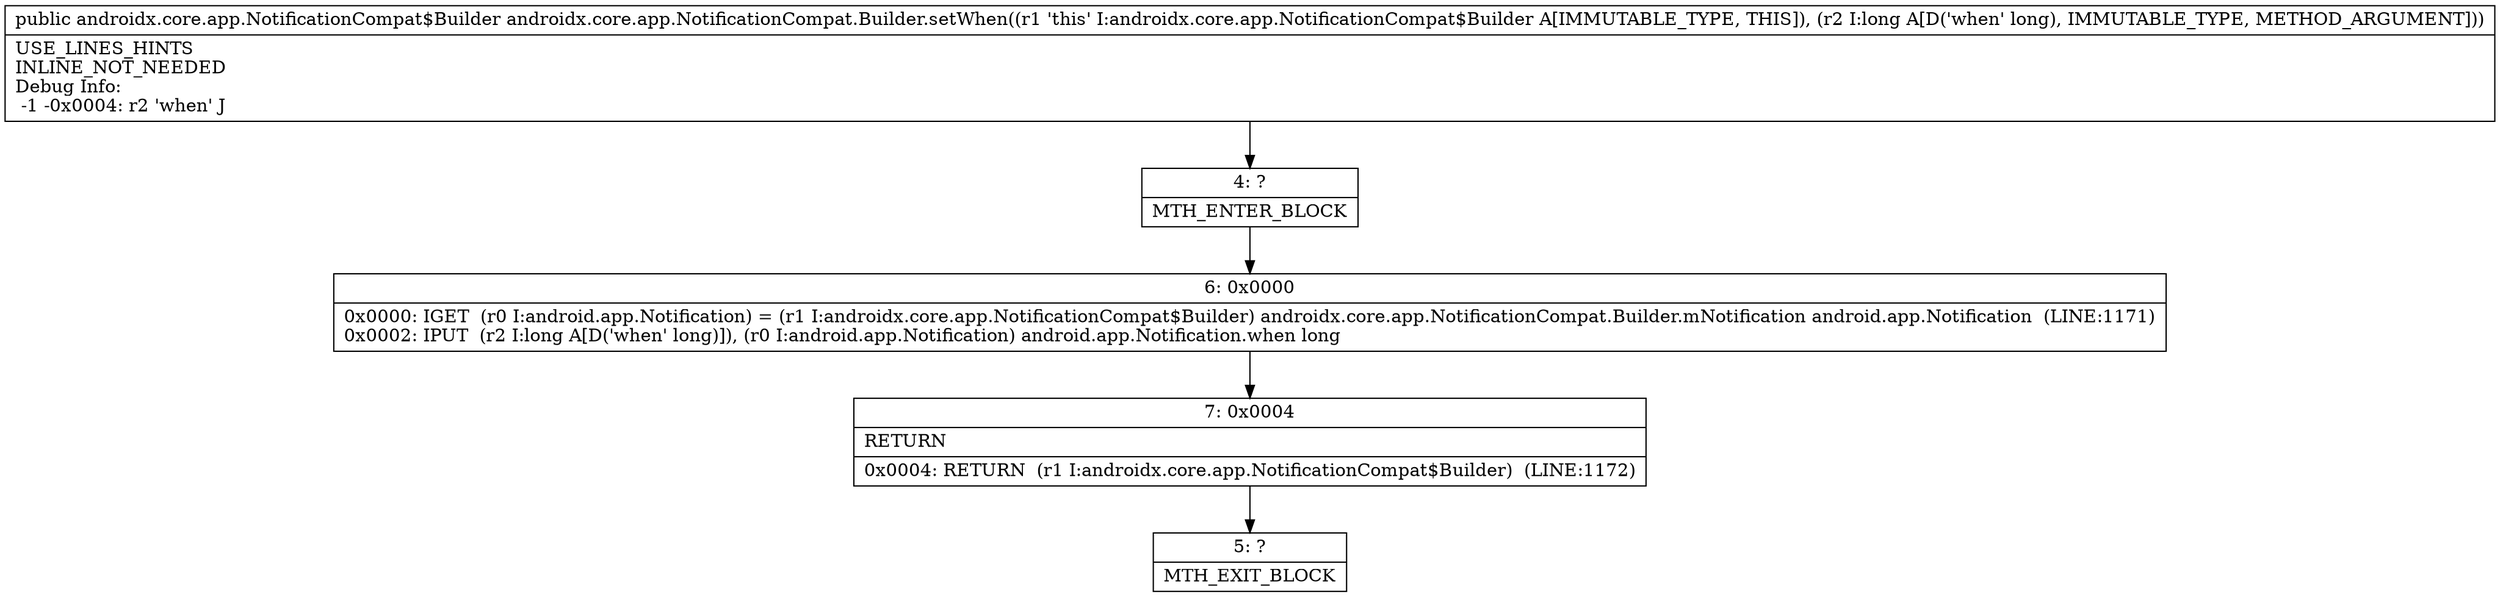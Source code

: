 digraph "CFG forandroidx.core.app.NotificationCompat.Builder.setWhen(J)Landroidx\/core\/app\/NotificationCompat$Builder;" {
Node_4 [shape=record,label="{4\:\ ?|MTH_ENTER_BLOCK\l}"];
Node_6 [shape=record,label="{6\:\ 0x0000|0x0000: IGET  (r0 I:android.app.Notification) = (r1 I:androidx.core.app.NotificationCompat$Builder) androidx.core.app.NotificationCompat.Builder.mNotification android.app.Notification  (LINE:1171)\l0x0002: IPUT  (r2 I:long A[D('when' long)]), (r0 I:android.app.Notification) android.app.Notification.when long \l}"];
Node_7 [shape=record,label="{7\:\ 0x0004|RETURN\l|0x0004: RETURN  (r1 I:androidx.core.app.NotificationCompat$Builder)  (LINE:1172)\l}"];
Node_5 [shape=record,label="{5\:\ ?|MTH_EXIT_BLOCK\l}"];
MethodNode[shape=record,label="{public androidx.core.app.NotificationCompat$Builder androidx.core.app.NotificationCompat.Builder.setWhen((r1 'this' I:androidx.core.app.NotificationCompat$Builder A[IMMUTABLE_TYPE, THIS]), (r2 I:long A[D('when' long), IMMUTABLE_TYPE, METHOD_ARGUMENT]))  | USE_LINES_HINTS\lINLINE_NOT_NEEDED\lDebug Info:\l  \-1 \-0x0004: r2 'when' J\l}"];
MethodNode -> Node_4;Node_4 -> Node_6;
Node_6 -> Node_7;
Node_7 -> Node_5;
}

